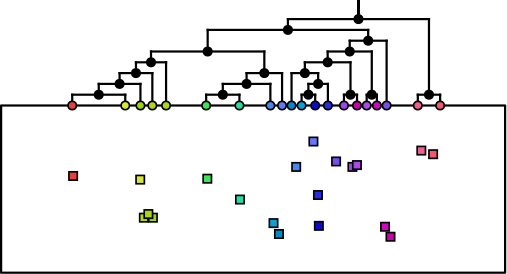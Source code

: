 <?xml version="1.0"?>
<!DOCTYPE ipe SYSTEM "ipe.dtd">
<ipe version="70218" creator="Ipe 7.2.26">
<info created="D:20250210165638" modified="D:20250210165845"/>
<ipestyle name="basic">
<symbol name="arrow/arc(spx)">
<path stroke="sym-stroke" fill="sym-stroke" pen="sym-pen">
0 0 m
-1 0.333 l
-1 -0.333 l
h
</path>
</symbol>
<symbol name="arrow/farc(spx)">
<path stroke="sym-stroke" fill="white" pen="sym-pen">
0 0 m
-1 0.333 l
-1 -0.333 l
h
</path>
</symbol>
<symbol name="arrow/ptarc(spx)">
<path stroke="sym-stroke" fill="sym-stroke" pen="sym-pen">
0 0 m
-1 0.333 l
-0.8 0 l
-1 -0.333 l
h
</path>
</symbol>
<symbol name="arrow/fptarc(spx)">
<path stroke="sym-stroke" fill="white" pen="sym-pen">
0 0 m
-1 0.333 l
-0.8 0 l
-1 -0.333 l
h
</path>
</symbol>
<symbol name="mark/circle(sx)" transformations="translations">
<path fill="sym-stroke">
0.6 0 0 0.6 0 0 e
0.4 0 0 0.4 0 0 e
</path>
</symbol>
<symbol name="mark/disk(sx)" transformations="translations">
<path fill="sym-stroke">
0.6 0 0 0.6 0 0 e
</path>
</symbol>
<symbol name="mark/fdisk(sfx)" transformations="translations">
<group>
<path fill="sym-fill">
0.5 0 0 0.5 0 0 e
</path>
<path fill="sym-stroke" fillrule="eofill">
0.6 0 0 0.6 0 0 e
0.4 0 0 0.4 0 0 e
</path>
</group>
</symbol>
<symbol name="mark/box(sx)" transformations="translations">
<path fill="sym-stroke" fillrule="eofill">
-0.6 -0.6 m
0.6 -0.6 l
0.6 0.6 l
-0.6 0.6 l
h
-0.4 -0.4 m
0.4 -0.4 l
0.4 0.4 l
-0.4 0.4 l
h
</path>
</symbol>
<symbol name="mark/square(sx)" transformations="translations">
<path fill="sym-stroke">
-0.6 -0.6 m
0.6 -0.6 l
0.6 0.6 l
-0.6 0.6 l
h
</path>
</symbol>
<symbol name="mark/fsquare(sfx)" transformations="translations">
<group>
<path fill="sym-fill">
-0.5 -0.5 m
0.5 -0.5 l
0.5 0.5 l
-0.5 0.5 l
h
</path>
<path fill="sym-stroke" fillrule="eofill">
-0.6 -0.6 m
0.6 -0.6 l
0.6 0.6 l
-0.6 0.6 l
h
-0.4 -0.4 m
0.4 -0.4 l
0.4 0.4 l
-0.4 0.4 l
h
</path>
</group>
</symbol>
<symbol name="mark/cross(sx)" transformations="translations">
<group>
<path fill="sym-stroke">
-0.43 -0.57 m
0.57 0.43 l
0.43 0.57 l
-0.57 -0.43 l
h
</path>
<path fill="sym-stroke">
-0.43 0.57 m
0.57 -0.43 l
0.43 -0.57 l
-0.57 0.43 l
h
</path>
</group>
</symbol>
<symbol name="arrow/fnormal(spx)">
<path stroke="sym-stroke" fill="white" pen="sym-pen">
0 0 m
-1 0.333 l
-1 -0.333 l
h
</path>
</symbol>
<symbol name="arrow/pointed(spx)">
<path stroke="sym-stroke" fill="sym-stroke" pen="sym-pen">
0 0 m
-1 0.333 l
-0.8 0 l
-1 -0.333 l
h
</path>
</symbol>
<symbol name="arrow/fpointed(spx)">
<path stroke="sym-stroke" fill="white" pen="sym-pen">
0 0 m
-1 0.333 l
-0.8 0 l
-1 -0.333 l
h
</path>
</symbol>
<symbol name="arrow/linear(spx)">
<path stroke="sym-stroke" pen="sym-pen">
-1 0.333 m
0 0 l
-1 -0.333 l
</path>
</symbol>
<symbol name="arrow/fdouble(spx)">
<path stroke="sym-stroke" fill="white" pen="sym-pen">
0 0 m
-1 0.333 l
-1 -0.333 l
h
-1 0 m
-2 0.333 l
-2 -0.333 l
h
</path>
</symbol>
<symbol name="arrow/double(spx)">
<path stroke="sym-stroke" fill="sym-stroke" pen="sym-pen">
0 0 m
-1 0.333 l
-1 -0.333 l
h
-1 0 m
-2 0.333 l
-2 -0.333 l
h
</path>
</symbol>
<symbol name="arrow/mid-normal(spx)">
<path stroke="sym-stroke" fill="sym-stroke" pen="sym-pen">
0.5 0 m
-0.5 0.333 l
-0.5 -0.333 l
h
</path>
</symbol>
<symbol name="arrow/mid-fnormal(spx)">
<path stroke="sym-stroke" fill="white" pen="sym-pen">
0.5 0 m
-0.5 0.333 l
-0.5 -0.333 l
h
</path>
</symbol>
<symbol name="arrow/mid-pointed(spx)">
<path stroke="sym-stroke" fill="sym-stroke" pen="sym-pen">
0.5 0 m
-0.5 0.333 l
-0.3 0 l
-0.5 -0.333 l
h
</path>
</symbol>
<symbol name="arrow/mid-fpointed(spx)">
<path stroke="sym-stroke" fill="white" pen="sym-pen">
0.5 0 m
-0.5 0.333 l
-0.3 0 l
-0.5 -0.333 l
h
</path>
</symbol>
<symbol name="arrow/mid-double(spx)">
<path stroke="sym-stroke" fill="sym-stroke" pen="sym-pen">
1 0 m
0 0.333 l
0 -0.333 l
h
0 0 m
-1 0.333 l
-1 -0.333 l
h
</path>
</symbol>
<symbol name="arrow/mid-fdouble(spx)">
<path stroke="sym-stroke" fill="white" pen="sym-pen">
1 0 m
0 0.333 l
0 -0.333 l
h
0 0 m
-1 0.333 l
-1 -0.333 l
h
</path>
</symbol>
<anglesize name="22.5 deg" value="22.5"/>
<anglesize name="30 deg" value="30"/>
<anglesize name="45 deg" value="45"/>
<anglesize name="60 deg" value="60"/>
<anglesize name="90 deg" value="90"/>
<arrowsize name="large" value="10"/>
<arrowsize name="small" value="5"/>
<arrowsize name="tiny" value="3"/>
<color name="blue" value="0 0 1"/>
<color name="brown" value="0.647 0.165 0.165"/>
<color name="darkblue" value="0 0 0.545"/>
<color name="darkcyan" value="0 0.545 0.545"/>
<color name="darkgray" value="0.663"/>
<color name="darkgreen" value="0 0.392 0"/>
<color name="darkmagenta" value="0.545 0 0.545"/>
<color name="darkorange" value="1 0.549 0"/>
<color name="darkred" value="0.545 0 0"/>
<color name="gold" value="1 0.843 0"/>
<color name="gray" value="0.745"/>
<color name="green" value="0 1 0"/>
<color name="lightblue" value="0.678 0.847 0.902"/>
<color name="lightcyan" value="0.878 1 1"/>
<color name="lightgray" value="0.827"/>
<color name="lightgreen" value="0.565 0.933 0.565"/>
<color name="lightyellow" value="1 1 0.878"/>
<color name="navy" value="0 0 0.502"/>
<color name="orange" value="1 0.647 0"/>
<color name="pink" value="1 0.753 0.796"/>
<color name="purple" value="0.627 0.125 0.941"/>
<color name="red" value="1 0 0"/>
<color name="seagreen" value="0.18 0.545 0.341"/>
<color name="turquoise" value="0.251 0.878 0.816"/>
<color name="violet" value="0.933 0.51 0.933"/>
<color name="yellow" value="1 1 0"/>
<dashstyle name="dash dot dotted" value="[4 2 1 2 1 2] 0"/>
<dashstyle name="dash dotted" value="[4 2 1 2] 0"/>
<dashstyle name="dashed" value="[4] 0"/>
<dashstyle name="dotted" value="[1 3] 0"/>
<gridsize name="10 pts (~3.5 mm)" value="10"/>
<gridsize name="14 pts (~5 mm)" value="14"/>
<gridsize name="16 pts (~6 mm)" value="16"/>
<gridsize name="20 pts (~7 mm)" value="20"/>
<gridsize name="28 pts (~10 mm)" value="28"/>
<gridsize name="32 pts (~12 mm)" value="32"/>
<gridsize name="4 pts" value="4"/>
<gridsize name="56 pts (~20 mm)" value="56"/>
<gridsize name="8 pts (~3 mm)" value="8"/>
<opacity name="10%" value="0.1"/>
<opacity name="30%" value="0.3"/>
<opacity name="50%" value="0.5"/>
<opacity name="75%" value="0.75"/>
<pen name="fat" value="1.2"/>
<pen name="heavier" value="0.8"/>
<pen name="ultrafat" value="2"/>
<symbolsize name="large" value="5"/>
<symbolsize name="small" value="2"/>
<symbolsize name="tiny" value="1.1"/>
<textsize name="Huge" value="\Huge"/>
<textsize name="LARGE" value="\LARGE"/>
<textsize name="Large" value="\Large"/>
<textsize name="footnote" value="\footnotesize"/>
<textsize name="huge" value="\huge"/>
<textsize name="large" value="\large"/>
<textsize name="script" value="\scriptsize"/>
<textsize name="small" value="\small"/>
<textsize name="tiny" value="\tiny"/>
<textstyle name="center" begin="\begin{center}" end="\end{center}"/>
<textstyle name="item" begin="\begin{itemize}\item{}" end="\end{itemize}"/>
<textstyle name="itemize" begin="\begin{itemize}" end="\end{itemize}"/>
<tiling name="falling" angle="-60" step="4" width="1"/>
<tiling name="rising" angle="30" step="4" width="1"/>
</ipestyle>
<page>
<layer name="alpha"/>
<view layers="alpha" active="alpha"/>
<path layer="alpha" matrix="12.96 0 0 12.96 159.061 354.515" stroke="0" pen="heavier" cap="2" opacity="255" stroke-opacity="opaque">
0.770781 5.12091 m
14.7708 5.12091 l
14.7708 9.76574 l
0.770781 9.76574 l
0.770781 5.12091 l
h
</path>
<path matrix="12.96 0 0 12.96 159.061 354.515" stroke="0" pen="heavier" cap="2" opacity="255" stroke-opacity="opaque">
10.6967 12.1657 m
10.6967 12.6657 l
</path>
<path matrix="12.96 0 0 12.96 159.061 354.515" stroke="0" pen="heavier" cap="2" opacity="255" stroke-opacity="opaque">
10.6967 12.1657 m
10.6967 12.6657 l
</path>
<path matrix="12.96 0 0 12.96 159.061 354.515" stroke="0" pen="heavier" cap="2" opacity="255" stroke-opacity="opaque">
2.74612 10.0657 m
4.21959 10.0657 l
</path>
<path matrix="12.96 0 0 12.96 159.061 354.515" stroke="0" pen="heavier" cap="2" opacity="255" stroke-opacity="opaque">
2.74612 9.76574 m
2.74612 10.0657 l
</path>
<path matrix="12.96 0 0 12.96 159.061 354.515" stroke="0" pen="heavier" cap="2" opacity="255" stroke-opacity="opaque">
4.21959 9.76574 m
4.21959 10.0657 l
</path>
<path matrix="12.96 0 0 12.96 159.061 354.515" stroke="0" pen="heavier" cap="2" opacity="255" stroke-opacity="opaque">
10.6967 12.1657 m
10.6967 12.6657 l
</path>
<path matrix="12.96 0 0 12.96 159.061 354.515" stroke="0" pen="heavier" cap="2" opacity="255" stroke-opacity="opaque">
10.6967 12.1657 m
10.6967 12.6657 l
</path>
<path matrix="12.96 0 0 12.96 159.061 354.515" stroke="0" pen="heavier" cap="2" opacity="255" stroke-opacity="opaque">
3.48286 10.3657 m
4.64075 10.3657 l
</path>
<path matrix="12.96 0 0 12.96 159.061 354.515" stroke="0" pen="heavier" cap="2" opacity="255" stroke-opacity="opaque">
3.48286 10.0657 m
3.48286 10.3657 l
</path>
<path matrix="12.96 0 0 12.96 159.061 354.515" stroke="0" pen="heavier" cap="2" opacity="255" stroke-opacity="opaque">
4.64075 9.76574 m
4.64075 10.3657 l
</path>
<path matrix="12.96 0 0 12.96 159.061 354.515" stroke="0" pen="heavier" cap="2" opacity="255" stroke-opacity="opaque">
10.6967 12.1657 m
10.6967 12.6657 l
</path>
<path matrix="12.96 0 0 12.96 159.061 354.515" stroke="0" pen="heavier" cap="2" opacity="255" stroke-opacity="opaque">
10.6967 12.1657 m
10.6967 12.6657 l
</path>
<path matrix="12.96 0 0 12.96 159.061 354.515" stroke="0" pen="heavier" cap="2" opacity="255" stroke-opacity="opaque">
4.0618 10.6657 m
4.97161 10.6657 l
</path>
<path matrix="12.96 0 0 12.96 159.061 354.515" stroke="0" pen="heavier" cap="2" opacity="255" stroke-opacity="opaque">
4.0618 10.3657 m
4.0618 10.6657 l
</path>
<path matrix="12.96 0 0 12.96 159.061 354.515" stroke="0" pen="heavier" cap="2" opacity="255" stroke-opacity="opaque">
4.97161 9.76574 m
4.97161 10.6657 l
</path>
<path matrix="12.96 0 0 12.96 159.061 354.515" stroke="0" pen="heavier" cap="2" opacity="255" stroke-opacity="opaque">
10.6967 12.1657 m
10.6967 12.6657 l
</path>
<path matrix="12.96 0 0 12.96 159.061 354.515" stroke="0" pen="heavier" cap="2" opacity="255" stroke-opacity="opaque">
10.6967 12.1657 m
10.6967 12.6657 l
</path>
<path matrix="12.96 0 0 12.96 159.061 354.515" stroke="0" pen="heavier" cap="2" opacity="255" stroke-opacity="opaque">
4.5167 10.9657 m
5.35287 10.9657 l
</path>
<path matrix="12.96 0 0 12.96 159.061 354.515" stroke="0" pen="heavier" cap="2" opacity="255" stroke-opacity="opaque">
4.5167 10.6657 m
4.5167 10.9657 l
</path>
<path matrix="12.96 0 0 12.96 159.061 354.515" stroke="0" pen="heavier" cap="2" opacity="255" stroke-opacity="opaque">
5.35287 9.76574 m
5.35287 10.9657 l
</path>
<path matrix="12.96 0 0 12.96 159.061 354.515" stroke="0" pen="heavier" cap="2" opacity="255" stroke-opacity="opaque">
10.6967 12.1657 m
10.6967 12.6657 l
</path>
<path matrix="12.96 0 0 12.96 159.061 354.515" stroke="0" pen="heavier" cap="2" opacity="255" stroke-opacity="opaque">
10.6967 12.1657 m
10.6967 12.6657 l
</path>
<path matrix="12.96 0 0 12.96 159.061 354.515" stroke="0" pen="heavier" cap="2" opacity="255" stroke-opacity="opaque">
10.6967 12.1657 m
10.6967 12.6657 l
</path>
<path matrix="12.96 0 0 12.96 159.061 354.515" stroke="0" pen="heavier" cap="2" opacity="255" stroke-opacity="opaque">
6.4668 10.0657 m
7.39056 10.0657 l
</path>
<path matrix="12.96 0 0 12.96 159.061 354.515" stroke="0" pen="heavier" cap="2" opacity="255" stroke-opacity="opaque">
6.4668 9.76574 m
6.4668 10.0657 l
</path>
<path matrix="12.96 0 0 12.96 159.061 354.515" stroke="0" pen="heavier" cap="2" opacity="255" stroke-opacity="opaque">
7.39056 9.76574 m
7.39056 10.0657 l
</path>
<path matrix="12.96 0 0 12.96 159.061 354.515" stroke="0" pen="heavier" cap="2" opacity="255" stroke-opacity="opaque">
10.6967 12.1657 m
10.6967 12.6657 l
</path>
<path matrix="12.96 0 0 12.96 159.061 354.515" stroke="0" pen="heavier" cap="2" opacity="255" stroke-opacity="opaque">
10.6967 12.1657 m
10.6967 12.6657 l
</path>
<path matrix="12.96 0 0 12.96 159.061 354.515" stroke="0" pen="heavier" cap="2" opacity="255" stroke-opacity="opaque">
6.92868 10.3657 m
8.25 10.3657 l
</path>
<path matrix="12.96 0 0 12.96 159.061 354.515" stroke="0" pen="heavier" cap="2" opacity="255" stroke-opacity="opaque">
6.92868 10.0657 m
6.92868 10.3657 l
</path>
<path matrix="12.96 0 0 12.96 159.061 354.515" stroke="0" pen="heavier" cap="2" opacity="255" stroke-opacity="opaque">
8.25 9.76574 m
8.25 10.3657 l
</path>
<path matrix="12.96 0 0 12.96 159.061 354.515" stroke="0" pen="heavier" cap="2" opacity="255" stroke-opacity="opaque">
10.6967 12.1657 m
10.6967 12.6657 l
</path>
<path matrix="12.96 0 0 12.96 159.061 354.515" stroke="0" pen="heavier" cap="2" opacity="255" stroke-opacity="opaque">
10.6967 12.1657 m
10.6967 12.6657 l
</path>
<path matrix="12.96 0 0 12.96 159.061 354.515" stroke="0" pen="heavier" cap="2" opacity="255" stroke-opacity="opaque">
7.58934 10.6657 m
8.57544 10.6657 l
</path>
<path matrix="12.96 0 0 12.96 159.061 354.515" stroke="0" pen="heavier" cap="2" opacity="255" stroke-opacity="opaque">
7.58934 10.3657 m
7.58934 10.6657 l
</path>
<path matrix="12.96 0 0 12.96 159.061 354.515" stroke="0" pen="heavier" cap="2" opacity="255" stroke-opacity="opaque">
8.57544 9.76574 m
8.57544 10.6657 l
</path>
<path matrix="12.96 0 0 12.96 159.061 354.515" stroke="0" pen="heavier" cap="2" opacity="255" stroke-opacity="opaque">
10.6967 12.1657 m
10.6967 12.6657 l
</path>
<path matrix="12.96 0 0 12.96 159.061 354.515" stroke="0" pen="heavier" cap="2" opacity="255" stroke-opacity="opaque">
4.93479 11.2657 m
8.08239 11.2657 l
</path>
<path matrix="12.96 0 0 12.96 159.061 354.515" stroke="0" pen="heavier" cap="2" opacity="255" stroke-opacity="opaque">
4.93479 10.9657 m
4.93479 11.2657 l
</path>
<path matrix="12.96 0 0 12.96 159.061 354.515" stroke="0" pen="heavier" cap="2" opacity="255" stroke-opacity="opaque">
8.08239 10.6657 m
8.08239 11.2657 l
</path>
<path matrix="12.96 0 0 12.96 159.061 354.515" stroke="0" pen="heavier" cap="2" opacity="255" stroke-opacity="opaque">
10.6967 12.1657 m
10.6967 12.6657 l
</path>
<path matrix="12.96 0 0 12.96 159.061 354.515" stroke="0" pen="heavier" cap="2" opacity="255" stroke-opacity="opaque">
10.6967 12.1657 m
10.6967 12.6657 l
</path>
<path matrix="12.96 0 0 12.96 159.061 354.515" stroke="0" pen="heavier" cap="2" opacity="255" stroke-opacity="opaque">
10.6967 12.1657 m
10.6967 12.6657 l
</path>
<path matrix="12.96 0 0 12.96 159.061 354.515" stroke="0" pen="heavier" cap="2" opacity="255" stroke-opacity="opaque">
10.6967 12.1657 m
10.6967 12.6657 l
</path>
<path matrix="12.96 0 0 12.96 159.061 354.515" stroke="0" pen="heavier" cap="2" opacity="255" stroke-opacity="opaque">
10.6967 12.1657 m
10.6967 12.6657 l
</path>
<path matrix="12.96 0 0 12.96 159.061 354.515" stroke="0" pen="heavier" cap="2" opacity="255" stroke-opacity="opaque">
9.11774 10.0657 m
9.49537 10.0657 l
</path>
<path matrix="12.96 0 0 12.96 159.061 354.515" stroke="0" pen="heavier" cap="2" opacity="255" stroke-opacity="opaque">
9.11774 9.76574 m
9.11774 10.0657 l
</path>
<path matrix="12.96 0 0 12.96 159.061 354.515" stroke="0" pen="heavier" cap="2" opacity="255" stroke-opacity="opaque">
9.49537 9.76574 m
9.49537 10.0657 l
</path>
<path matrix="12.96 0 0 12.96 159.061 354.515" stroke="0" pen="heavier" cap="2" opacity="255" stroke-opacity="opaque">
10.6967 12.1657 m
10.6967 12.6657 l
</path>
<path matrix="12.96 0 0 12.96 159.061 354.515" stroke="0" pen="heavier" cap="2" opacity="255" stroke-opacity="opaque">
9.84817 10.3657 m
9.30656 10.3657 l
</path>
<path matrix="12.96 0 0 12.96 159.061 354.515" stroke="0" pen="heavier" cap="2" opacity="255" stroke-opacity="opaque">
9.84817 9.76574 m
9.84817 10.3657 l
</path>
<path matrix="12.96 0 0 12.96 159.061 354.515" stroke="0" pen="heavier" cap="2" opacity="255" stroke-opacity="opaque">
9.30656 10.0657 m
9.30656 10.3657 l
</path>
<path matrix="12.96 0 0 12.96 159.061 354.515" stroke="0" pen="heavier" cap="2" opacity="255" stroke-opacity="opaque">
10.6967 12.1657 m
10.6967 12.6657 l
</path>
<path matrix="12.96 0 0 12.96 159.061 354.515" stroke="0" pen="heavier" cap="2" opacity="255" stroke-opacity="opaque">
8.83871 10.6657 m
9.57737 10.6657 l
</path>
<path matrix="12.96 0 0 12.96 159.061 354.515" stroke="0" pen="heavier" cap="2" opacity="255" stroke-opacity="opaque">
8.83871 9.76574 m
8.83871 10.6657 l
</path>
<path matrix="12.96 0 0 12.96 159.061 354.515" stroke="0" pen="heavier" cap="2" opacity="255" stroke-opacity="opaque">
9.57737 10.3657 m
9.57737 10.6657 l
</path>
<path matrix="12.96 0 0 12.96 159.061 354.515" stroke="0" pen="heavier" cap="2" opacity="255" stroke-opacity="opaque">
10.6967 12.1657 m
10.6967 12.6657 l
</path>
<path matrix="12.96 0 0 12.96 159.061 354.515" stroke="0" pen="heavier" cap="2" opacity="255" stroke-opacity="opaque">
10.6967 12.1657 m
10.6967 12.6657 l
</path>
<path matrix="12.96 0 0 12.96 159.061 354.515" stroke="0" pen="heavier" cap="2" opacity="255" stroke-opacity="opaque">
10.6967 12.1657 m
10.6967 12.6657 l
</path>
<path matrix="12.96 0 0 12.96 159.061 354.515" stroke="0" pen="heavier" cap="2" opacity="255" stroke-opacity="opaque">
10.2947 10.0657 m
10.6569 10.0657 l
</path>
<path matrix="12.96 0 0 12.96 159.061 354.515" stroke="0" pen="heavier" cap="2" opacity="255" stroke-opacity="opaque">
10.2947 9.76574 m
10.2947 10.0657 l
</path>
<path matrix="12.96 0 0 12.96 159.061 354.515" stroke="0" pen="heavier" cap="2" opacity="255" stroke-opacity="opaque">
10.6569 9.76574 m
10.6569 10.0657 l
</path>
<path matrix="12.96 0 0 12.96 159.061 354.515" stroke="0" pen="heavier" cap="2" opacity="255" stroke-opacity="opaque">
10.6967 12.1657 m
10.6967 12.6657 l
</path>
<path matrix="12.96 0 0 12.96 159.061 354.515" stroke="0" pen="heavier" cap="2" opacity="255" stroke-opacity="opaque">
9.20804 10.9657 m
10.4758 10.9657 l
</path>
<path matrix="12.96 0 0 12.96 159.061 354.515" stroke="0" pen="heavier" cap="2" opacity="255" stroke-opacity="opaque">
9.20804 10.6657 m
9.20804 10.9657 l
</path>
<path matrix="12.96 0 0 12.96 159.061 354.515" stroke="0" pen="heavier" cap="2" opacity="255" stroke-opacity="opaque">
10.4758 10.0657 m
10.4758 10.9657 l
</path>
<path matrix="12.96 0 0 12.96 159.061 354.515" stroke="0" pen="heavier" cap="2" opacity="255" stroke-opacity="opaque">
10.6967 12.1657 m
10.6967 12.6657 l
</path>
<path matrix="12.96 0 0 12.96 159.061 354.515" stroke="0" pen="heavier" cap="2" opacity="255" stroke-opacity="opaque">
10.6967 12.1657 m
10.6967 12.6657 l
</path>
<path matrix="12.96 0 0 12.96 159.061 354.515" stroke="0" pen="heavier" cap="2" opacity="255" stroke-opacity="opaque">
10.6967 12.1657 m
10.6967 12.6657 l
</path>
<path matrix="12.96 0 0 12.96 159.061 354.515" stroke="0" pen="heavier" cap="2" opacity="255" stroke-opacity="opaque">
10.9257 10.0657 m
11.2084 10.0657 l
</path>
<path matrix="12.96 0 0 12.96 159.061 354.515" stroke="0" pen="heavier" cap="2" opacity="255" stroke-opacity="opaque">
10.9257 9.76574 m
10.9257 10.0657 l
</path>
<path matrix="12.96 0 0 12.96 159.061 354.515" stroke="0" pen="heavier" cap="2" opacity="255" stroke-opacity="opaque">
11.2084 9.76574 m
11.2084 10.0657 l
</path>
<path matrix="12.96 0 0 12.96 159.061 354.515" stroke="0" pen="heavier" cap="2" opacity="255" stroke-opacity="opaque">
10.6967 12.1657 m
10.6967 12.6657 l
</path>
<path matrix="12.96 0 0 12.96 159.061 354.515" stroke="0" pen="heavier" cap="2" opacity="255" stroke-opacity="opaque">
9.84192 11.2657 m
11.0671 11.2657 l
</path>
<path matrix="12.96 0 0 12.96 159.061 354.515" stroke="0" pen="heavier" cap="2" opacity="255" stroke-opacity="opaque">
9.84192 10.9657 m
9.84192 11.2657 l
</path>
<path matrix="12.96 0 0 12.96 159.061 354.515" stroke="0" pen="heavier" cap="2" opacity="255" stroke-opacity="opaque">
11.0671 10.0657 m
11.0671 11.2657 l
</path>
<path matrix="12.96 0 0 12.96 159.061 354.515" stroke="0" pen="heavier" cap="2" opacity="255" stroke-opacity="opaque">
10.6967 12.1657 m
10.6967 12.6657 l
</path>
<path matrix="12.96 0 0 12.96 159.061 354.515" stroke="0" pen="heavier" cap="2" opacity="255" stroke-opacity="opaque">
10.6967 12.1657 m
10.6967 12.6657 l
</path>
<path matrix="12.96 0 0 12.96 159.061 354.515" stroke="0" pen="heavier" cap="2" opacity="255" stroke-opacity="opaque">
10.4545 11.5657 m
11.4791 11.5657 l
</path>
<path matrix="12.96 0 0 12.96 159.061 354.515" stroke="0" pen="heavier" cap="2" opacity="255" stroke-opacity="opaque">
10.4545 11.2657 m
10.4545 11.5657 l
</path>
<path matrix="12.96 0 0 12.96 159.061 354.515" stroke="0" pen="heavier" cap="2" opacity="255" stroke-opacity="opaque">
11.4791 9.76574 m
11.4791 11.5657 l
</path>
<path matrix="12.96 0 0 12.96 159.061 354.515" stroke="0" pen="heavier" cap="2" opacity="255" stroke-opacity="opaque">
10.6967 12.1657 m
10.6967 12.6657 l
</path>
<path matrix="12.96 0 0 12.96 159.061 354.515" stroke="0" pen="heavier" cap="2" opacity="255" stroke-opacity="opaque">
6.50859 11.8657 m
10.9668 11.8657 l
</path>
<path matrix="12.96 0 0 12.96 159.061 354.515" stroke="0" pen="heavier" cap="2" opacity="255" stroke-opacity="opaque">
6.50859 11.2657 m
6.50859 11.8657 l
</path>
<path matrix="12.96 0 0 12.96 159.061 354.515" stroke="0" pen="heavier" cap="2" opacity="255" stroke-opacity="opaque">
10.9668 11.5657 m
10.9668 11.8657 l
</path>
<path matrix="12.96 0 0 12.96 159.061 354.515" stroke="0" pen="heavier" cap="2" opacity="255" stroke-opacity="opaque">
10.6967 12.1657 m
10.6967 12.6657 l
</path>
<path matrix="12.96 0 0 12.96 159.061 354.515" stroke="0" pen="heavier" cap="2" opacity="255" stroke-opacity="opaque">
10.6967 12.1657 m
10.6967 12.6657 l
</path>
<path matrix="12.96 0 0 12.96 159.061 354.515" stroke="0" pen="heavier" cap="2" opacity="255" stroke-opacity="opaque">
10.6967 12.1657 m
10.6967 12.6657 l
</path>
<path matrix="12.96 0 0 12.96 159.061 354.515" stroke="0" pen="heavier" cap="2" opacity="255" stroke-opacity="opaque">
12.3456 10.0657 m
12.9659 10.0657 l
</path>
<path matrix="12.96 0 0 12.96 159.061 354.515" stroke="0" pen="heavier" cap="2" opacity="255" stroke-opacity="opaque">
12.3456 9.76574 m
12.3456 10.0657 l
</path>
<path matrix="12.96 0 0 12.96 159.061 354.515" stroke="0" pen="heavier" cap="2" opacity="255" stroke-opacity="opaque">
12.9659 9.76574 m
12.9659 10.0657 l
</path>
<path matrix="12.96 0 0 12.96 159.061 354.515" stroke="0" pen="heavier" cap="2" opacity="255" stroke-opacity="opaque">
10.6967 12.1657 m
10.6967 12.6657 l
</path>
<path matrix="12.96 0 0 12.96 159.061 354.515" stroke="0" pen="heavier" cap="2" opacity="255" stroke-opacity="opaque">
8.7377 12.1657 m
12.6558 12.1657 l
</path>
<path matrix="12.96 0 0 12.96 159.061 354.515" stroke="0" pen="heavier" cap="2" opacity="255" stroke-opacity="opaque">
8.7377 11.8657 m
8.7377 12.1657 l
</path>
<path matrix="12.96 0 0 12.96 159.061 354.515" stroke="0" pen="heavier" cap="2" opacity="255" stroke-opacity="opaque">
12.6558 10.0657 m
12.6558 12.1657 l
</path>
<path matrix="12.96 0 0 12.96 159.061 354.515" stroke="0" pen="heavier" cap="2" opacity="255" stroke-opacity="opaque">
10.6967 12.1657 m
10.6967 12.6657 l
</path>
<use matrix="12.96 0 0 12.96 159.061 354.515" name="mark/fdisk(sfx)" pos="2.74612 9.76574" size="normal" fill="0.905 0.243 0.243"/>
<use matrix="12.96 0 0 12.96 159.061 354.515" name="mark/fdisk(sfx)" pos="4.21959 9.76574" size="normal" fill="0.839 0.898 0.223"/>
<use matrix="12.96 0 0 12.96 159.061 354.515" name="mark/fdisk(sfx)" pos="3.48286 10.0657" size="normal" fill="0"/>
<use matrix="12.96 0 0 12.96 159.061 354.515" name="mark/fdisk(sfx)" pos="4.64075 9.76574" size="normal" fill="0.607 0.831 0.066"/>
<use matrix="12.96 0 0 12.96 159.061 354.515" name="mark/fdisk(sfx)" pos="4.0618 10.3657" size="normal" fill="0"/>
<use matrix="12.96 0 0 12.96 159.061 354.515" name="mark/fdisk(sfx)" pos="4.97161 9.76574" size="normal" fill="0.721 0.831 0.066"/>
<use matrix="12.96 0 0 12.96 159.061 354.515" name="mark/fdisk(sfx)" pos="4.5167 10.6657" size="normal" fill="0"/>
<use matrix="12.96 0 0 12.96 159.061 354.515" name="mark/fdisk(sfx)" pos="5.35287 9.76574" size="normal" fill="0.67 0.839 0.082"/>
<use matrix="12.96 0 0 12.96 159.061 354.515" name="mark/fdisk(sfx)" pos="4.93479 10.9657" size="normal" fill="0"/>
<use matrix="12.96 0 0 12.96 159.061 354.515" name="mark/fdisk(sfx)" pos="6.4668 9.76574" size="normal" fill="0.227 0.901 0.345"/>
<use matrix="12.96 0 0 12.96 159.061 354.515" name="mark/fdisk(sfx)" pos="7.39056 9.76574" size="normal" fill="0.141 0.862 0.65"/>
<use matrix="12.96 0 0 12.96 159.061 354.515" name="mark/fdisk(sfx)" pos="6.92868 10.0657" size="normal" fill="0"/>
<use matrix="12.96 0 0 12.96 159.061 354.515" name="mark/fdisk(sfx)" pos="8.25 9.76574" size="normal" fill="0.282 0.529 0.921"/>
<use matrix="12.96 0 0 12.96 159.061 354.515" name="mark/fdisk(sfx)" pos="7.58934 10.3657" size="normal" fill="0"/>
<use matrix="12.96 0 0 12.96 159.061 354.515" name="mark/fdisk(sfx)" pos="8.57544 9.76574" size="normal" fill="0.403 0.466 0.964"/>
<use matrix="12.96 0 0 12.96 159.061 354.515" name="mark/fdisk(sfx)" pos="8.08239 10.6657" size="normal" fill="0"/>
<use matrix="12.96 0 0 12.96 159.061 354.515" name="mark/fdisk(sfx)" pos="6.50859 11.2657" size="normal" fill="0"/>
<use matrix="12.96 0 0 12.96 159.061 354.515" name="mark/fdisk(sfx)" pos="8.83871 9.76574" size="normal" fill="0.007 0.537 0.803"/>
<use matrix="12.96 0 0 12.96 159.061 354.515" name="mark/fdisk(sfx)" pos="9.84817 9.76574" size="normal" fill="0.16 0.18 0.87"/>
<use matrix="12.96 0 0 12.96 159.061 354.515" name="mark/fdisk(sfx)" pos="9.11774 9.76574" size="normal" fill="0.047 0.631 0.823"/>
<use matrix="12.96 0 0 12.96 159.061 354.515" name="mark/fdisk(sfx)" pos="9.49537 9.76574" size="normal" fill="0.039 0.05 0.815"/>
<use matrix="12.96 0 0 12.96 159.061 354.515" name="mark/fdisk(sfx)" pos="9.30656 10.0657" size="normal" fill="0"/>
<use matrix="12.96 0 0 12.96 159.061 354.515" name="mark/fdisk(sfx)" pos="9.57737 10.3657" size="normal" fill="0"/>
<use matrix="12.96 0 0 12.96 159.061 354.515" name="mark/fdisk(sfx)" pos="9.20804 10.6657" size="normal" fill="0"/>
<use matrix="12.96 0 0 12.96 159.061 354.515" name="mark/fdisk(sfx)" pos="10.2947 9.76574" size="normal" fill="0.619 0.282 0.921"/>
<use matrix="12.96 0 0 12.96 159.061 354.515" name="mark/fdisk(sfx)" pos="10.6569 9.76574" size="normal" fill="0.8 0 0.682"/>
<use matrix="12.96 0 0 12.96 159.061 354.515" name="mark/fdisk(sfx)" pos="10.4758 10.0657" size="normal" fill="0"/>
<use matrix="12.96 0 0 12.96 159.061 354.515" name="mark/fdisk(sfx)" pos="9.84192 10.9657" size="normal" fill="0"/>
<use matrix="12.96 0 0 12.96 159.061 354.515" name="mark/fdisk(sfx)" pos="10.9257 9.76574" size="normal" fill="0.67 0.29 0.925"/>
<use matrix="12.96 0 0 12.96 159.061 354.515" name="mark/fdisk(sfx)" pos="11.2084 9.76574" size="normal" fill="0.815 0.035 0.772"/>
<use matrix="12.96 0 0 12.96 159.061 354.515" name="mark/fdisk(sfx)" pos="11.0671 10.0657" size="normal" fill="0"/>
<use matrix="12.96 0 0 12.96 159.061 354.515" name="mark/fdisk(sfx)" pos="10.4545 11.2657" size="normal" fill="0"/>
<use matrix="12.96 0 0 12.96 159.061 354.515" name="mark/fdisk(sfx)" pos="11.4791 9.76574" size="normal" fill="0.47 0.309 0.929"/>
<use matrix="12.96 0 0 12.96 159.061 354.515" name="mark/fdisk(sfx)" pos="10.9668 11.5657" size="normal" fill="0"/>
<use matrix="12.96 0 0 12.96 159.061 354.515" name="mark/fdisk(sfx)" pos="8.7377 11.8657" size="normal" fill="0"/>
<use matrix="12.96 0 0 12.96 159.061 354.515" name="mark/fdisk(sfx)" pos="12.3456 9.76574" size="normal" fill="0.949 0.36 0.572"/>
<use matrix="12.96 0 0 12.96 159.061 354.515" name="mark/fdisk(sfx)" pos="12.9659 9.76574" size="normal" fill="0.945 0.341 0.443"/>
<use matrix="12.96 0 0 12.96 159.061 354.515" name="mark/fdisk(sfx)" pos="12.6558 10.0657" size="normal" fill="0"/>
<use matrix="12.96 0 0 12.96 159.061 354.515" name="mark/fdisk(sfx)" pos="10.6967 12.1657" size="normal" fill="0"/>
<use matrix="12.96 0 0 12.96 159.061 354.515" name="mark/fsquare(sfx)" pos="2.77078 7.80856" size="normal" fill="0.905 0.243 0.243"/>
<use matrix="12.96 0 0 12.96 159.061 354.515" name="mark/fsquare(sfx)" pos="4.63476 7.70781" size="normal" fill="0.839 0.898 0.223"/>
<use matrix="12.96 0 0 12.96 159.061 354.515" name="mark/fsquare(sfx)" pos="4.98741 6.64987" size="normal" fill="0.607 0.831 0.066"/>
<use matrix="12.96 0 0 12.96 159.061 354.515" name="mark/fsquare(sfx)" pos="4.73552 6.64987" size="normal" fill="0.721 0.831 0.066"/>
<use matrix="12.96 0 0 12.96 159.061 354.515" name="mark/fsquare(sfx)" pos="4.86146 6.75063" size="normal" fill="0.67 0.839 0.082"/>
<use matrix="12.96 0 0 12.96 159.061 354.515" name="mark/fsquare(sfx)" pos="6.49874 7.733" size="normal" fill="0.227 0.901 0.345"/>
<use matrix="12.96 0 0 12.96 159.061 354.515" name="mark/fsquare(sfx)" pos="7.40554 7.15365" size="normal" fill="0.141 0.862 0.65"/>
<use matrix="12.96 0 0 12.96 159.061 354.515" name="mark/fsquare(sfx)" pos="8.96725 8.06045" size="normal" fill="0.282 0.529 0.921"/>
<use matrix="12.96 0 0 12.96 159.061 354.515" name="mark/fsquare(sfx)" pos="9.44584 8.76574" size="normal" fill="0.403 0.466 0.964"/>
<use matrix="12.96 0 0 12.96 159.061 354.515" name="mark/fsquare(sfx)" pos="8.48866 6.19647" size="normal" fill="0.007 0.537 0.803"/>
<use matrix="12.96 0 0 12.96 159.061 354.515" name="mark/fsquare(sfx)" pos="9.57179 7.2796" size="normal" fill="0.16 0.18 0.87"/>
<use matrix="12.96 0 0 12.96 159.061 354.515" name="mark/fsquare(sfx)" pos="8.33753 6.49874" size="normal" fill="0.047 0.631 0.823"/>
<use matrix="12.96 0 0 12.96 159.061 354.515" name="mark/fsquare(sfx)" pos="9.59698 6.42317" size="normal" fill="0.039 0.05 0.815"/>
<use matrix="12.96 0 0 12.96 159.061 354.515" name="mark/fsquare(sfx)" pos="10.529 8.06045" size="normal" fill="0.619 0.282 0.921"/>
<use matrix="12.96 0 0 12.96 159.061 354.515" name="mark/fsquare(sfx)" pos="11.5869 6.12091" size="normal" fill="0.8 0 0.682"/>
<use matrix="12.96 0 0 12.96 159.061 354.515" name="mark/fsquare(sfx)" pos="10.6549 8.11083" size="normal" fill="0.67 0.29 0.925"/>
<use matrix="12.96 0 0 12.96 159.061 354.515" name="mark/fsquare(sfx)" pos="11.4358 6.39798" size="normal" fill="0.815 0.035 0.772"/>
<use matrix="12.96 0 0 12.96 159.061 354.515" name="mark/fsquare(sfx)" pos="10.0756 8.21159" size="normal" fill="0.47 0.309 0.929"/>
<use matrix="12.96 0 0 12.96 159.061 354.515" name="mark/fsquare(sfx)" pos="12.4433 8.51385" size="normal" fill="0.949 0.36 0.572"/>
<use matrix="12.96 0 0 12.96 159.061 354.515" name="mark/fsquare(sfx)" pos="12.7708 8.4131" size="normal" fill="0.945 0.341 0.443"/>
</page>
</ipe>
